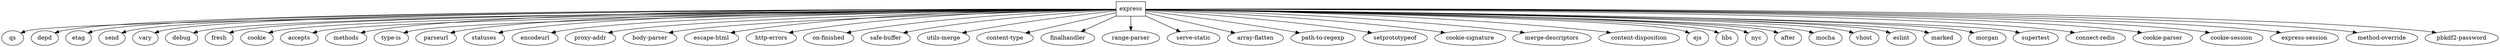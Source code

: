 digraph G {
  "express" [shape=box];
  "express" -> "qs";
  "express" -> "depd";
  "express" -> "etag";
  "express" -> "send";
  "express" -> "vary";
  "express" -> "debug";
  "express" -> "fresh";
  "express" -> "cookie";
  "express" -> "accepts";
  "express" -> "methods";
  "express" -> "type-is";
  "express" -> "parseurl";
  "express" -> "statuses";
  "express" -> "encodeurl";
  "express" -> "proxy-addr";
  "express" -> "body-parser";
  "express" -> "escape-html";
  "express" -> "http-errors";
  "express" -> "on-finished";
  "express" -> "safe-buffer";
  "express" -> "utils-merge";
  "express" -> "content-type";
  "express" -> "finalhandler";
  "express" -> "range-parser";
  "express" -> "serve-static";
  "express" -> "array-flatten";
  "express" -> "path-to-regexp";
  "express" -> "setprototypeof";
  "express" -> "cookie-signature";
  "express" -> "merge-descriptors";
  "express" -> "content-disposition";
  "express" -> "ejs";
  "express" -> "hbs";
  "express" -> "nyc";
  "express" -> "after";
  "express" -> "mocha";
  "express" -> "vhost";
  "express" -> "eslint";
  "express" -> "marked";
  "express" -> "morgan";
  "express" -> "supertest";
  "express" -> "connect-redis";
  "express" -> "cookie-parser";
  "express" -> "cookie-session";
  "express" -> "express-session";
  "express" -> "method-override";
  "express" -> "pbkdf2-password";
}
